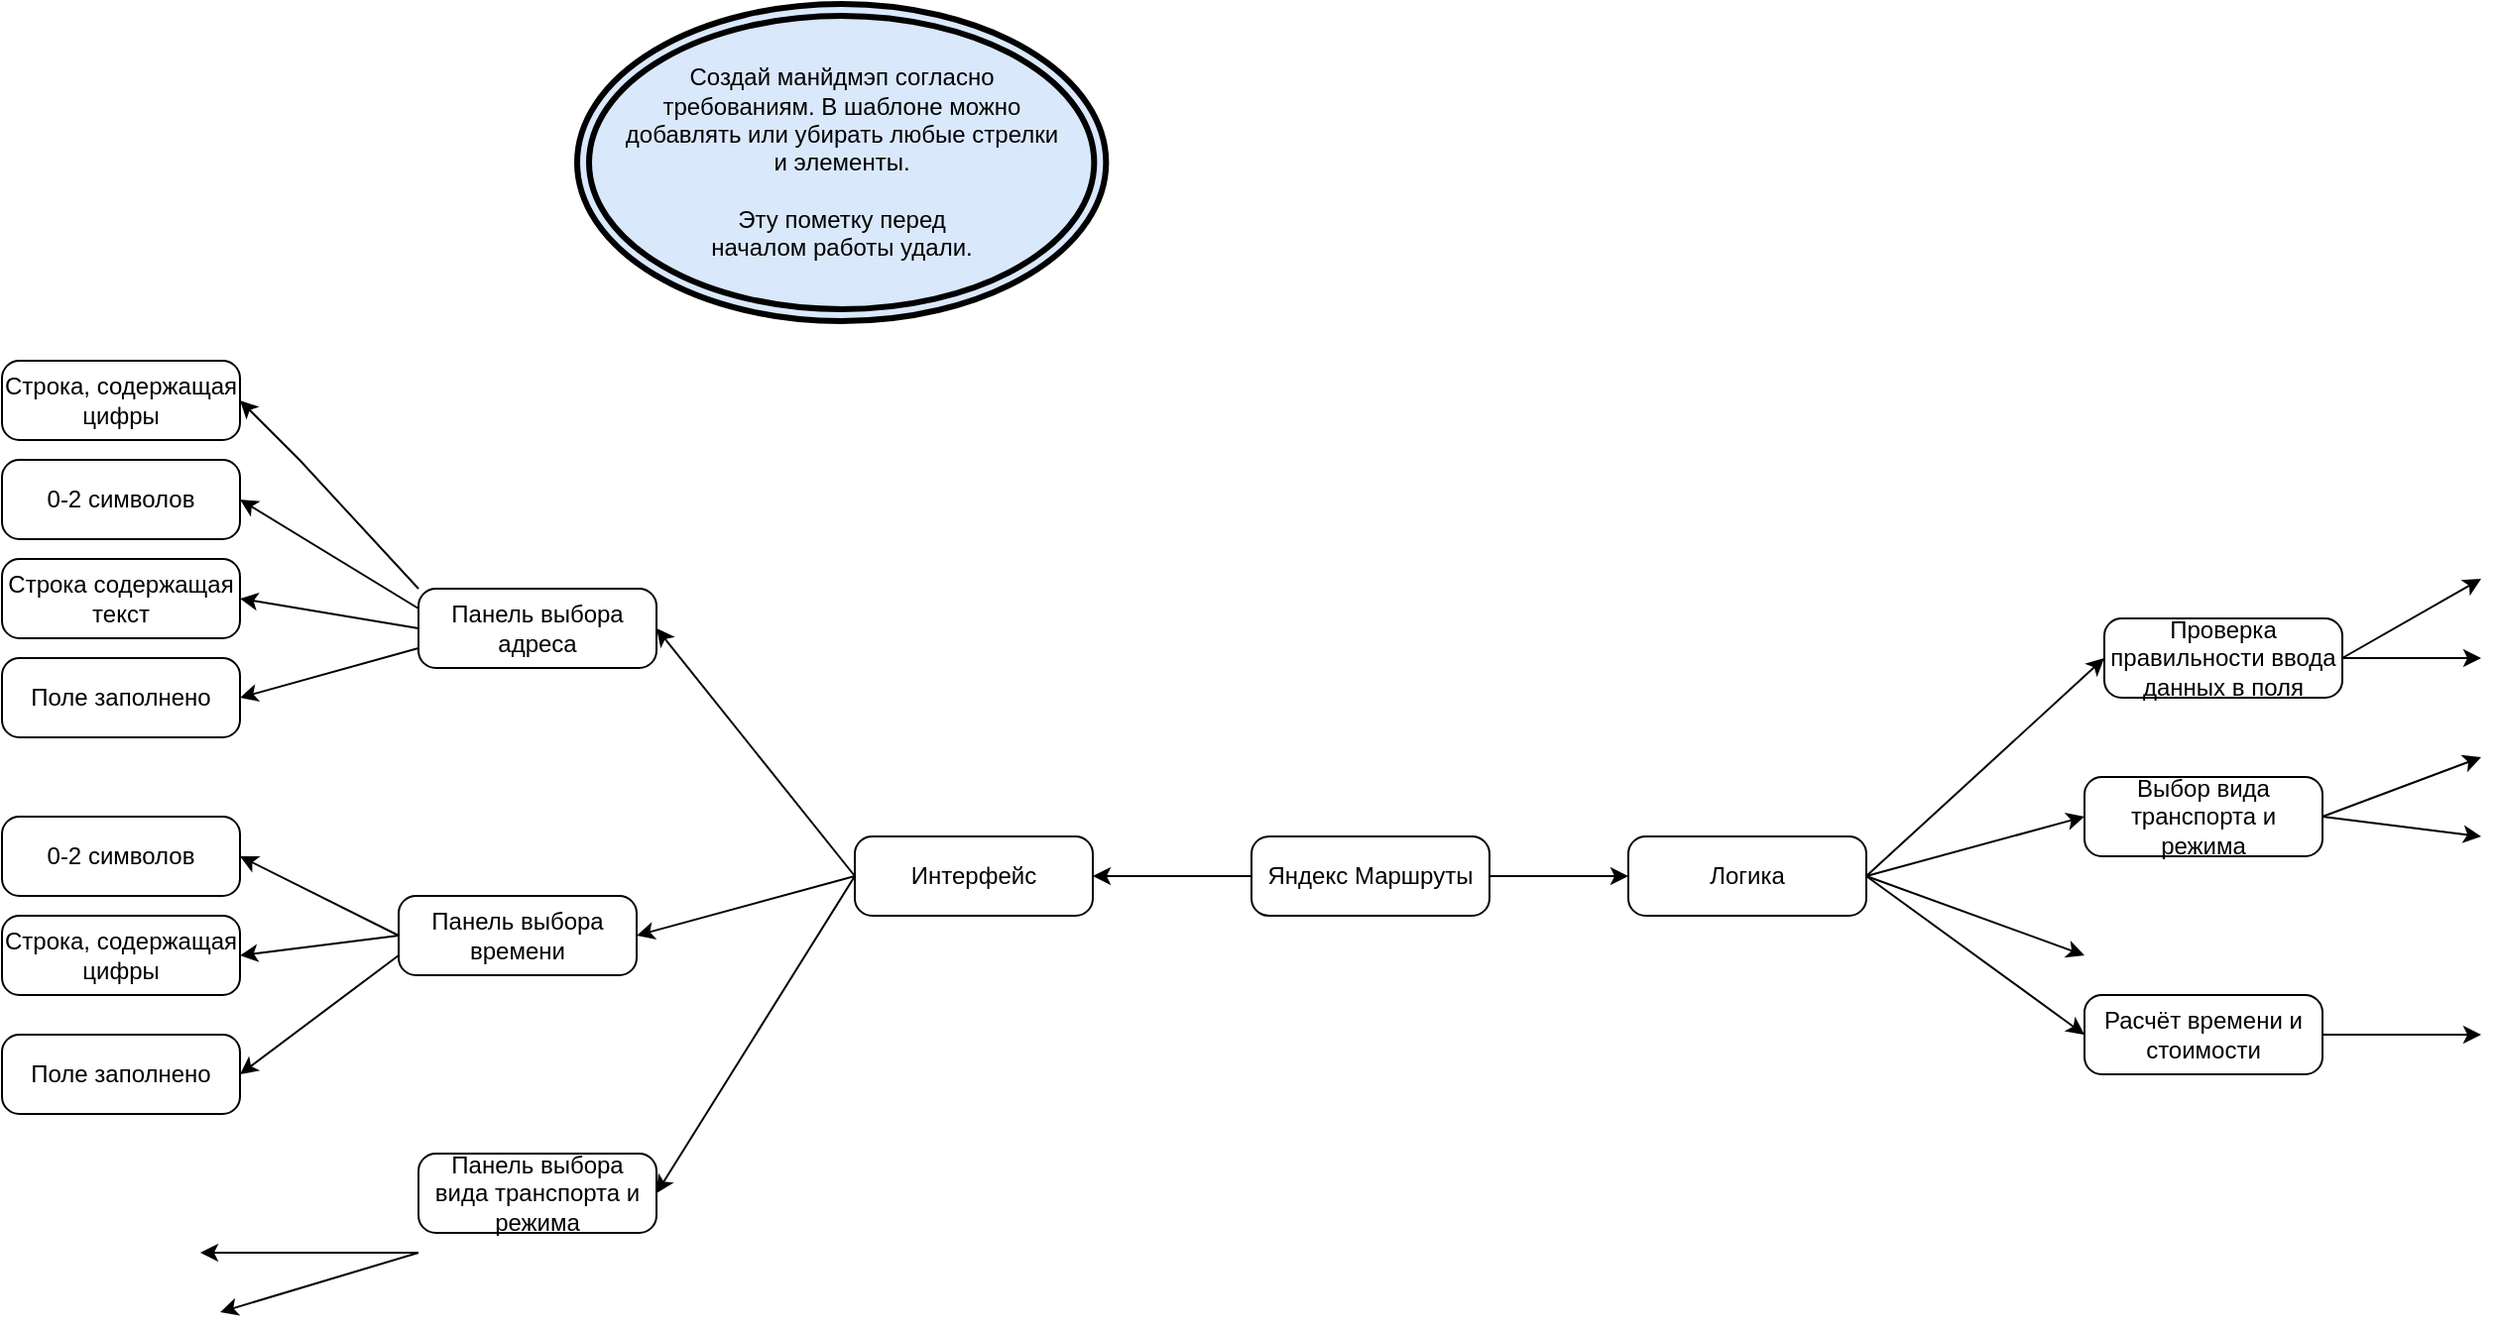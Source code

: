 <mxfile version="16.5.3" type="github">
  <diagram id="-B3jU-nX_ELJhcBnxHz5" name="Page-1">
    <mxGraphModel dx="855" dy="486" grid="1" gridSize="10" guides="1" tooltips="1" connect="1" arrows="1" fold="1" page="1" pageScale="1" pageWidth="827" pageHeight="1169" math="0" shadow="0">
      <root>
        <mxCell id="0" />
        <mxCell id="1" parent="0" />
        <mxCell id="K0fkV404n5wf5iCCnifj-1" style="edgeStyle=none;rounded=0;orthogonalLoop=1;jettySize=auto;html=1;exitX=0;exitY=0.5;exitDx=0;exitDy=0;entryX=1;entryY=0.5;entryDx=0;entryDy=0;" parent="1" source="K0fkV404n5wf5iCCnifj-3" target="K0fkV404n5wf5iCCnifj-8" edge="1">
          <mxGeometry relative="1" as="geometry">
            <mxPoint x="640" y="730" as="targetPoint" />
          </mxGeometry>
        </mxCell>
        <mxCell id="K0fkV404n5wf5iCCnifj-2" style="edgeStyle=none;rounded=0;orthogonalLoop=1;jettySize=auto;html=1;exitX=1;exitY=0.5;exitDx=0;exitDy=0;" parent="1" source="K0fkV404n5wf5iCCnifj-3" edge="1">
          <mxGeometry relative="1" as="geometry">
            <mxPoint x="900" y="730" as="targetPoint" />
          </mxGeometry>
        </mxCell>
        <mxCell id="K0fkV404n5wf5iCCnifj-3" value="Яндекс Маршруты" style="rounded=1;whiteSpace=wrap;html=1;arcSize=22;" parent="1" vertex="1">
          <mxGeometry x="710" y="710" width="120" height="40" as="geometry" />
        </mxCell>
        <mxCell id="K0fkV404n5wf5iCCnifj-4" style="edgeStyle=none;rounded=0;orthogonalLoop=1;jettySize=auto;html=1;exitX=0;exitY=0.5;exitDx=0;exitDy=0;entryX=1;entryY=0.5;entryDx=0;entryDy=0;" parent="1" source="K0fkV404n5wf5iCCnifj-8" target="K0fkV404n5wf5iCCnifj-18" edge="1">
          <mxGeometry relative="1" as="geometry" />
        </mxCell>
        <mxCell id="K0fkV404n5wf5iCCnifj-5" style="rounded=0;orthogonalLoop=1;jettySize=auto;html=1;exitX=0;exitY=0.5;exitDx=0;exitDy=0;entryX=1;entryY=0.5;entryDx=0;entryDy=0;" parent="1" source="K0fkV404n5wf5iCCnifj-8" target="K0fkV404n5wf5iCCnifj-21" edge="1">
          <mxGeometry relative="1" as="geometry" />
        </mxCell>
        <mxCell id="K0fkV404n5wf5iCCnifj-6" style="edgeStyle=none;rounded=0;orthogonalLoop=1;jettySize=auto;html=1;exitX=0;exitY=0.5;exitDx=0;exitDy=0;entryX=1;entryY=0.5;entryDx=0;entryDy=0;" parent="1" source="K0fkV404n5wf5iCCnifj-8" target="K0fkV404n5wf5iCCnifj-32" edge="1">
          <mxGeometry relative="1" as="geometry" />
        </mxCell>
        <mxCell id="K0fkV404n5wf5iCCnifj-8" value="Интерфейс" style="rounded=1;whiteSpace=wrap;html=1;arcSize=22;" parent="1" vertex="1">
          <mxGeometry x="510" y="710" width="120" height="40" as="geometry" />
        </mxCell>
        <mxCell id="K0fkV404n5wf5iCCnifj-9" style="edgeStyle=none;rounded=0;orthogonalLoop=1;jettySize=auto;html=1;exitX=1;exitY=0.5;exitDx=0;exitDy=0;" parent="1" source="K0fkV404n5wf5iCCnifj-11" edge="1">
          <mxGeometry relative="1" as="geometry">
            <mxPoint x="1330" y="580" as="targetPoint" />
          </mxGeometry>
        </mxCell>
        <mxCell id="K0fkV404n5wf5iCCnifj-10" style="edgeStyle=none;rounded=0;orthogonalLoop=1;jettySize=auto;html=1;exitX=1;exitY=0.5;exitDx=0;exitDy=0;" parent="1" source="K0fkV404n5wf5iCCnifj-11" edge="1">
          <mxGeometry relative="1" as="geometry">
            <mxPoint x="1330" y="620" as="targetPoint" />
          </mxGeometry>
        </mxCell>
        <mxCell id="K0fkV404n5wf5iCCnifj-11" value="Проверка правильности ввода данных в поля" style="rounded=1;whiteSpace=wrap;html=1;arcSize=22;" parent="1" vertex="1">
          <mxGeometry x="1140" y="600" width="120" height="40" as="geometry" />
        </mxCell>
        <mxCell id="K0fkV404n5wf5iCCnifj-12" style="edgeStyle=none;rounded=0;orthogonalLoop=1;jettySize=auto;html=1;exitX=1;exitY=0.5;exitDx=0;exitDy=0;" parent="1" source="K0fkV404n5wf5iCCnifj-14" edge="1">
          <mxGeometry relative="1" as="geometry">
            <mxPoint x="1330" y="710" as="targetPoint" />
            <mxPoint x="1270" y="830" as="sourcePoint" />
          </mxGeometry>
        </mxCell>
        <mxCell id="K0fkV404n5wf5iCCnifj-13" style="edgeStyle=none;rounded=0;orthogonalLoop=1;jettySize=auto;html=1;exitX=1;exitY=0.5;exitDx=0;exitDy=0;" parent="1" source="K0fkV404n5wf5iCCnifj-14" edge="1">
          <mxGeometry relative="1" as="geometry">
            <mxPoint x="1330" y="670" as="targetPoint" />
          </mxGeometry>
        </mxCell>
        <mxCell id="K0fkV404n5wf5iCCnifj-14" value="Выбор вида транспорта и режима" style="rounded=1;whiteSpace=wrap;html=1;arcSize=22;" parent="1" vertex="1">
          <mxGeometry x="1130" y="680" width="120" height="40" as="geometry" />
        </mxCell>
        <mxCell id="K0fkV404n5wf5iCCnifj-16" style="edgeStyle=none;rounded=0;orthogonalLoop=1;jettySize=auto;html=1;exitX=0;exitY=0.5;exitDx=0;exitDy=0;entryX=1;entryY=0.5;entryDx=0;entryDy=0;" parent="1" source="K0fkV404n5wf5iCCnifj-18" edge="1" target="xxuNc1f83KV-wvnaJaRy-2">
          <mxGeometry relative="1" as="geometry">
            <mxPoint x="210" y="780" as="targetPoint" />
          </mxGeometry>
        </mxCell>
        <mxCell id="K0fkV404n5wf5iCCnifj-17" style="edgeStyle=none;rounded=0;orthogonalLoop=1;jettySize=auto;html=1;exitX=0;exitY=0.5;exitDx=0;exitDy=0;entryX=1;entryY=0.5;entryDx=0;entryDy=0;" parent="1" source="K0fkV404n5wf5iCCnifj-18" edge="1">
          <mxGeometry relative="1" as="geometry">
            <mxPoint x="200" y="720" as="targetPoint" />
          </mxGeometry>
        </mxCell>
        <mxCell id="K0fkV404n5wf5iCCnifj-18" value="Панель выбора времени" style="rounded=1;whiteSpace=wrap;html=1;arcSize=22;" parent="1" vertex="1">
          <mxGeometry x="280" y="740" width="120" height="40" as="geometry" />
        </mxCell>
        <mxCell id="K0fkV404n5wf5iCCnifj-19" style="edgeStyle=none;rounded=0;orthogonalLoop=1;jettySize=auto;html=1;exitX=0;exitY=0.5;exitDx=0;exitDy=0;entryX=1;entryY=0.5;entryDx=0;entryDy=0;" parent="1" source="K0fkV404n5wf5iCCnifj-21" edge="1" target="xxuNc1f83KV-wvnaJaRy-5">
          <mxGeometry relative="1" as="geometry">
            <mxPoint x="200" y="630" as="targetPoint" />
          </mxGeometry>
        </mxCell>
        <mxCell id="K0fkV404n5wf5iCCnifj-20" style="edgeStyle=none;rounded=0;orthogonalLoop=1;jettySize=auto;html=1;exitX=0;exitY=0.25;exitDx=0;exitDy=0;entryX=1;entryY=0.5;entryDx=0;entryDy=0;" parent="1" source="K0fkV404n5wf5iCCnifj-21" edge="1" target="xxuNc1f83KV-wvnaJaRy-4">
          <mxGeometry relative="1" as="geometry">
            <mxPoint x="210" y="580" as="targetPoint" />
          </mxGeometry>
        </mxCell>
        <mxCell id="K0fkV404n5wf5iCCnifj-21" value="Панель выбора адреса" style="rounded=1;whiteSpace=wrap;html=1;arcSize=22;" parent="1" vertex="1">
          <mxGeometry x="290" y="585" width="120" height="40" as="geometry" />
        </mxCell>
        <mxCell id="K0fkV404n5wf5iCCnifj-22" value="Создай манйдмэп согласно &lt;br&gt;требованиям. В шаблоне можно&lt;br&gt;добавлять или убирать любые стрелки&lt;br&gt;и элементы.&lt;br&gt;&lt;br&gt;&lt;span&gt;Эту пометку перед &lt;br&gt;началом работы удали.&lt;/span&gt;" style="ellipse;shape=doubleEllipse;whiteSpace=wrap;html=1;strokeWidth=3;fillColor=#dae8fc;" parent="1" vertex="1">
          <mxGeometry x="370" y="290" width="266.67" height="160" as="geometry" />
        </mxCell>
        <mxCell id="K0fkV404n5wf5iCCnifj-23" style="edgeStyle=none;rounded=0;orthogonalLoop=1;jettySize=auto;html=1;exitX=1;exitY=0.5;exitDx=0;exitDy=0;entryX=0;entryY=0.5;entryDx=0;entryDy=0;" parent="1" source="K0fkV404n5wf5iCCnifj-27" target="K0fkV404n5wf5iCCnifj-14" edge="1">
          <mxGeometry relative="1" as="geometry" />
        </mxCell>
        <mxCell id="K0fkV404n5wf5iCCnifj-24" style="edgeStyle=none;rounded=0;orthogonalLoop=1;jettySize=auto;html=1;exitX=1;exitY=0.5;exitDx=0;exitDy=0;entryX=0;entryY=0.5;entryDx=0;entryDy=0;" parent="1" source="K0fkV404n5wf5iCCnifj-27" target="K0fkV404n5wf5iCCnifj-29" edge="1">
          <mxGeometry relative="1" as="geometry">
            <mxPoint x="1130" y="730" as="targetPoint" />
          </mxGeometry>
        </mxCell>
        <mxCell id="K0fkV404n5wf5iCCnifj-25" style="edgeStyle=none;rounded=0;orthogonalLoop=1;jettySize=auto;html=1;exitX=1;exitY=0.5;exitDx=0;exitDy=0;entryX=0;entryY=0.5;entryDx=0;entryDy=0;" parent="1" source="K0fkV404n5wf5iCCnifj-27" target="K0fkV404n5wf5iCCnifj-11" edge="1">
          <mxGeometry relative="1" as="geometry">
            <mxPoint x="1140" y="850" as="targetPoint" />
          </mxGeometry>
        </mxCell>
        <mxCell id="K0fkV404n5wf5iCCnifj-26" style="edgeStyle=none;rounded=0;orthogonalLoop=1;jettySize=auto;html=1;exitX=1;exitY=0.5;exitDx=0;exitDy=0;" parent="1" source="K0fkV404n5wf5iCCnifj-27" edge="1">
          <mxGeometry relative="1" as="geometry">
            <mxPoint x="1130" y="770" as="targetPoint" />
          </mxGeometry>
        </mxCell>
        <mxCell id="K0fkV404n5wf5iCCnifj-27" value="Логика" style="rounded=1;whiteSpace=wrap;html=1;arcSize=22;" parent="1" vertex="1">
          <mxGeometry x="900" y="710" width="120" height="40" as="geometry" />
        </mxCell>
        <mxCell id="K0fkV404n5wf5iCCnifj-28" style="edgeStyle=none;rounded=0;orthogonalLoop=1;jettySize=auto;html=1;exitX=1;exitY=0.5;exitDx=0;exitDy=0;" parent="1" source="K0fkV404n5wf5iCCnifj-29" edge="1">
          <mxGeometry relative="1" as="geometry">
            <mxPoint x="1330" y="810" as="targetPoint" />
          </mxGeometry>
        </mxCell>
        <mxCell id="K0fkV404n5wf5iCCnifj-29" value="Расчёт времени и стоимости" style="rounded=1;whiteSpace=wrap;html=1;arcSize=22;" parent="1" vertex="1">
          <mxGeometry x="1130" y="790" width="120" height="40" as="geometry" />
        </mxCell>
        <mxCell id="K0fkV404n5wf5iCCnifj-30" style="rounded=0;orthogonalLoop=1;jettySize=auto;html=1;exitX=0;exitY=0.5;exitDx=0;exitDy=0;" parent="1" edge="1">
          <mxGeometry relative="1" as="geometry">
            <mxPoint x="190" y="950" as="targetPoint" />
            <mxPoint x="290" y="920" as="sourcePoint" />
          </mxGeometry>
        </mxCell>
        <mxCell id="K0fkV404n5wf5iCCnifj-31" style="edgeStyle=none;rounded=0;orthogonalLoop=1;jettySize=auto;html=1;exitX=0;exitY=0.5;exitDx=0;exitDy=0;" parent="1" edge="1">
          <mxGeometry relative="1" as="geometry">
            <mxPoint x="180" y="920" as="targetPoint" />
            <mxPoint x="290" y="920" as="sourcePoint" />
          </mxGeometry>
        </mxCell>
        <mxCell id="K0fkV404n5wf5iCCnifj-32" value="Панель выбора&lt;br&gt;вида транспорта и режима" style="rounded=1;whiteSpace=wrap;html=1;arcSize=22;" parent="1" vertex="1">
          <mxGeometry x="290" y="870" width="120" height="40" as="geometry" />
        </mxCell>
        <mxCell id="xxuNc1f83KV-wvnaJaRy-1" value="0-2 символов" style="rounded=1;whiteSpace=wrap;html=1;arcSize=22;" vertex="1" parent="1">
          <mxGeometry x="80" y="700" width="120" height="40" as="geometry" />
        </mxCell>
        <mxCell id="xxuNc1f83KV-wvnaJaRy-2" value="Строка, содержащая цифры" style="rounded=1;whiteSpace=wrap;html=1;arcSize=22;" vertex="1" parent="1">
          <mxGeometry x="80" y="750" width="120" height="40" as="geometry" />
        </mxCell>
        <mxCell id="xxuNc1f83KV-wvnaJaRy-4" value="0-2 символов" style="rounded=1;whiteSpace=wrap;html=1;arcSize=22;" vertex="1" parent="1">
          <mxGeometry x="80" y="520" width="120" height="40" as="geometry" />
        </mxCell>
        <mxCell id="xxuNc1f83KV-wvnaJaRy-5" value="Строка содержащая текст" style="rounded=1;whiteSpace=wrap;html=1;arcSize=22;" vertex="1" parent="1">
          <mxGeometry x="80" y="570" width="120" height="40" as="geometry" />
        </mxCell>
        <mxCell id="xxuNc1f83KV-wvnaJaRy-6" value="Строка, содержащая цифры" style="rounded=1;whiteSpace=wrap;html=1;arcSize=22;" vertex="1" parent="1">
          <mxGeometry x="80" y="470" width="120" height="40" as="geometry" />
        </mxCell>
        <mxCell id="xxuNc1f83KV-wvnaJaRy-7" style="edgeStyle=none;rounded=0;orthogonalLoop=1;jettySize=auto;html=1;exitX=0;exitY=0;exitDx=0;exitDy=0;entryX=1;entryY=0.5;entryDx=0;entryDy=0;" edge="1" parent="1" source="K0fkV404n5wf5iCCnifj-21" target="xxuNc1f83KV-wvnaJaRy-6">
          <mxGeometry relative="1" as="geometry">
            <mxPoint x="210" y="575" as="targetPoint" />
            <mxPoint x="300" y="605" as="sourcePoint" />
            <Array as="points">
              <mxPoint x="230" y="520" />
            </Array>
          </mxGeometry>
        </mxCell>
        <mxCell id="xxuNc1f83KV-wvnaJaRy-8" value="Поле заполнено" style="rounded=1;whiteSpace=wrap;html=1;arcSize=22;" vertex="1" parent="1">
          <mxGeometry x="80" y="810" width="120" height="40" as="geometry" />
        </mxCell>
        <mxCell id="xxuNc1f83KV-wvnaJaRy-9" style="edgeStyle=none;rounded=0;orthogonalLoop=1;jettySize=auto;html=1;exitX=0;exitY=0.75;exitDx=0;exitDy=0;entryX=1;entryY=0.5;entryDx=0;entryDy=0;" edge="1" parent="1" source="K0fkV404n5wf5iCCnifj-18" target="xxuNc1f83KV-wvnaJaRy-8">
          <mxGeometry relative="1" as="geometry">
            <mxPoint x="210" y="780" as="targetPoint" />
            <mxPoint x="290" y="770" as="sourcePoint" />
          </mxGeometry>
        </mxCell>
        <mxCell id="xxuNc1f83KV-wvnaJaRy-10" value="Поле заполнено" style="rounded=1;whiteSpace=wrap;html=1;arcSize=22;" vertex="1" parent="1">
          <mxGeometry x="80" y="620" width="120" height="40" as="geometry" />
        </mxCell>
        <mxCell id="xxuNc1f83KV-wvnaJaRy-11" style="edgeStyle=none;rounded=0;orthogonalLoop=1;jettySize=auto;html=1;entryX=1;entryY=0.5;entryDx=0;entryDy=0;" edge="1" parent="1" target="xxuNc1f83KV-wvnaJaRy-10">
          <mxGeometry relative="1" as="geometry">
            <mxPoint x="210" y="600" as="targetPoint" />
            <mxPoint x="290" y="615" as="sourcePoint" />
          </mxGeometry>
        </mxCell>
      </root>
    </mxGraphModel>
  </diagram>
</mxfile>
